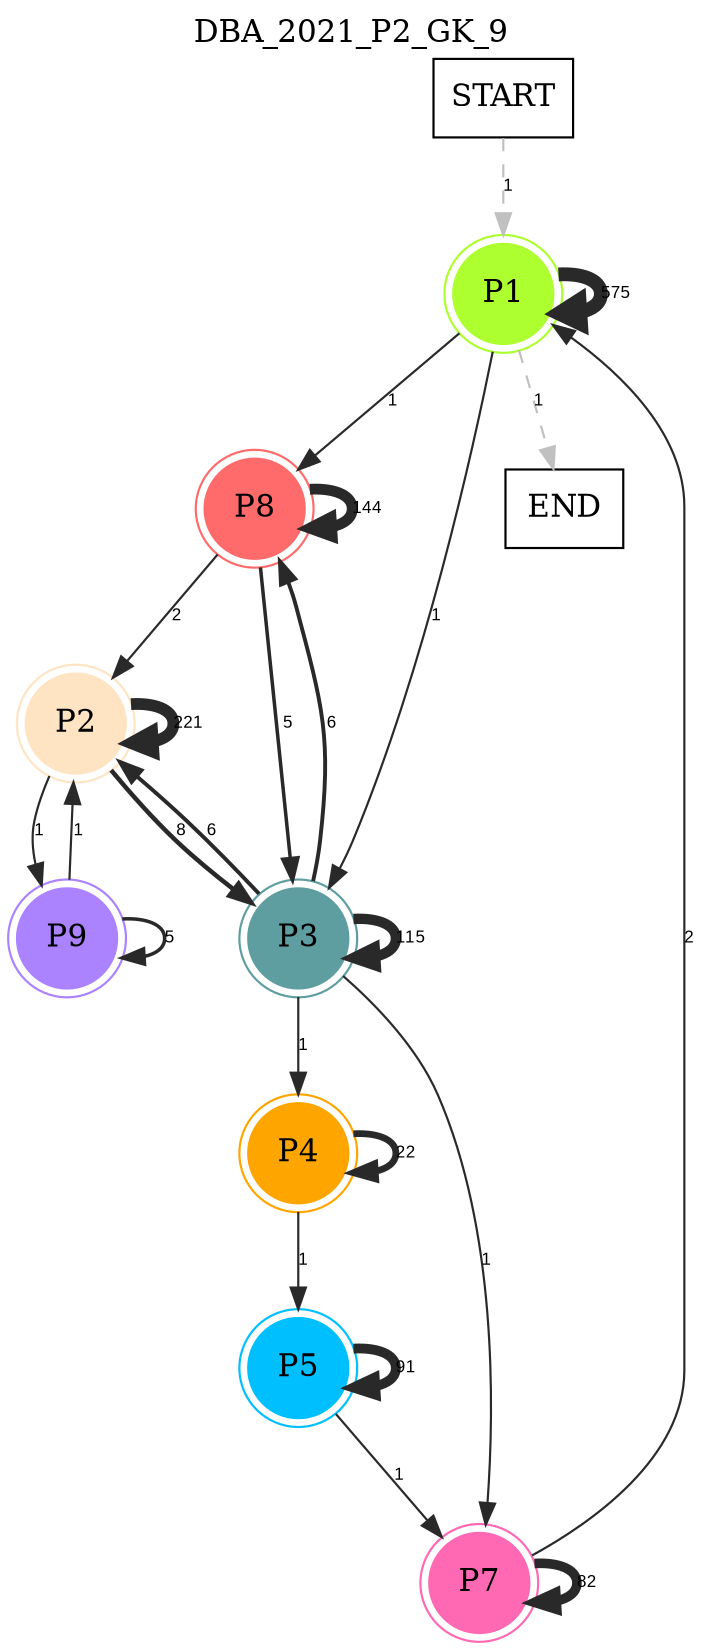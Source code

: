 digraph DBA_2021_P2_GK_9 {
	labelloc="t";
	label=DBA_2021_P2_GK_9;
	dpi = 150
	size="16,11!";
	margin = 0;
"START" [shape=box, fillcolor=white, style=filled, color=black]
"P1" [shape=circle, color=greenyellow, peripheries=2, style=filled]
"P8" [shape=circle, color=indianred1, peripheries=2, style=filled]
"P2" [shape=circle, color=bisque, peripheries=2, style=filled]
"P3" [shape=circle, color=cadetblue, peripheries=2, style=filled]
"P9" [shape=circle, color=mediumpurple1, peripheries=2, style=filled]
"P4" [shape=circle, color=orange, peripheries=2, style=filled]
"P5" [shape=circle, color=deepskyblue, peripheries=2, style=filled]
"P7" [shape=circle, color=hotpink, peripheries=2, style=filled]
"END" [shape=box, fillcolor=white, style=filled, color=black]
"START" -> "P1" [ style = dashed color=grey label ="1" labelfloat=false fontname="Arial" fontsize=8]

"P1" -> "P1" [ color=grey16 penwidth = "6.35437004079735"label ="575" labelfloat=false fontname="Arial" fontsize=8]

"P1" -> "P8" [ color=grey16 penwidth = "1"label ="1" labelfloat=false fontname="Arial" fontsize=8]

"P1" -> "P3" [ color=grey16 penwidth = "1"label ="1" labelfloat=false fontname="Arial" fontsize=8]

"P1" -> "END" [ style = dashed color=grey label ="1" labelfloat=false fontname="Arial" fontsize=8]

"P8" -> "P8" [ color=grey16 penwidth = "4.969813299576"label ="144" labelfloat=false fontname="Arial" fontsize=8]

"P8" -> "P2" [ color=grey16 penwidth = "1"label ="2" labelfloat=false fontname="Arial" fontsize=8]

"P8" -> "P3" [ color=grey16 penwidth = "1.6094379124341"label ="5" labelfloat=false fontname="Arial" fontsize=8]

"P2" -> "P2" [ color=grey16 penwidth = "5.39816270151775"label ="221" labelfloat=false fontname="Arial" fontsize=8]

"P2" -> "P3" [ color=grey16 penwidth = "2.07944154167984"label ="8" labelfloat=false fontname="Arial" fontsize=8]

"P2" -> "P9" [ color=grey16 penwidth = "1"label ="1" labelfloat=false fontname="Arial" fontsize=8]

"P3" -> "P8" [ color=grey16 penwidth = "1.79175946922805"label ="6" labelfloat=false fontname="Arial" fontsize=8]

"P3" -> "P2" [ color=grey16 penwidth = "1.79175946922805"label ="6" labelfloat=false fontname="Arial" fontsize=8]

"P3" -> "P3" [ color=grey16 penwidth = "4.74493212836325"label ="115" labelfloat=false fontname="Arial" fontsize=8]

"P3" -> "P4" [ color=grey16 penwidth = "1"label ="1" labelfloat=false fontname="Arial" fontsize=8]

"P3" -> "P7" [ color=grey16 penwidth = "1"label ="1" labelfloat=false fontname="Arial" fontsize=8]

"P9" -> "P2" [ color=grey16 penwidth = "1"label ="1" labelfloat=false fontname="Arial" fontsize=8]

"P9" -> "P9" [ color=grey16 penwidth = "1.6094379124341"label ="5" labelfloat=false fontname="Arial" fontsize=8]

"P4" -> "P4" [ color=grey16 penwidth = "3.09104245335832"label ="22" labelfloat=false fontname="Arial" fontsize=8]

"P4" -> "P5" [ color=grey16 penwidth = "1"label ="1" labelfloat=false fontname="Arial" fontsize=8]

"P5" -> "P5" [ color=grey16 penwidth = "4.51085950651685"label ="91" labelfloat=false fontname="Arial" fontsize=8]

"P5" -> "P7" [ color=grey16 penwidth = "1"label ="1" labelfloat=false fontname="Arial" fontsize=8]

"P7" -> "P1" [ color=grey16 penwidth = "1"label ="2" labelfloat=false fontname="Arial" fontsize=8]

"P7" -> "P7" [ color=grey16 penwidth = "4.40671924726425"label ="82" labelfloat=false fontname="Arial" fontsize=8]

}
